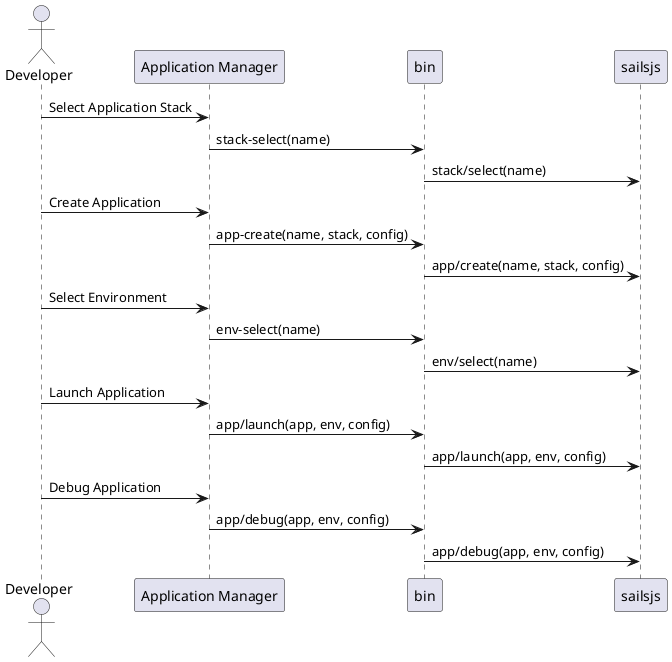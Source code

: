 @startuml
actor Developer
participant "Application Manager" as AM
participant bin
participant sailsjs

Developer -> AM : Select Application Stack
AM -> bin: stack-select(name)
bin -> sailsjs : stack/select(name)

Developer -> AM : Create Application
AM -> bin: app-create(name, stack, config)
bin -> sailsjs: app/create(name, stack, config)
Developer -> AM : Select Environment
AM -> bin: env-select(name)
bin -> sailsjs : env/select(name)

Developer -> AM : Launch Application
AM -> bin: app/launch(app, env, config)
bin -> sailsjs: app/launch(app, env, config)

Developer -> AM : Debug Application
AM -> bin: app/debug(app, env, config)
bin -> sailsjs: app/debug(app, env, config)

@enduml
